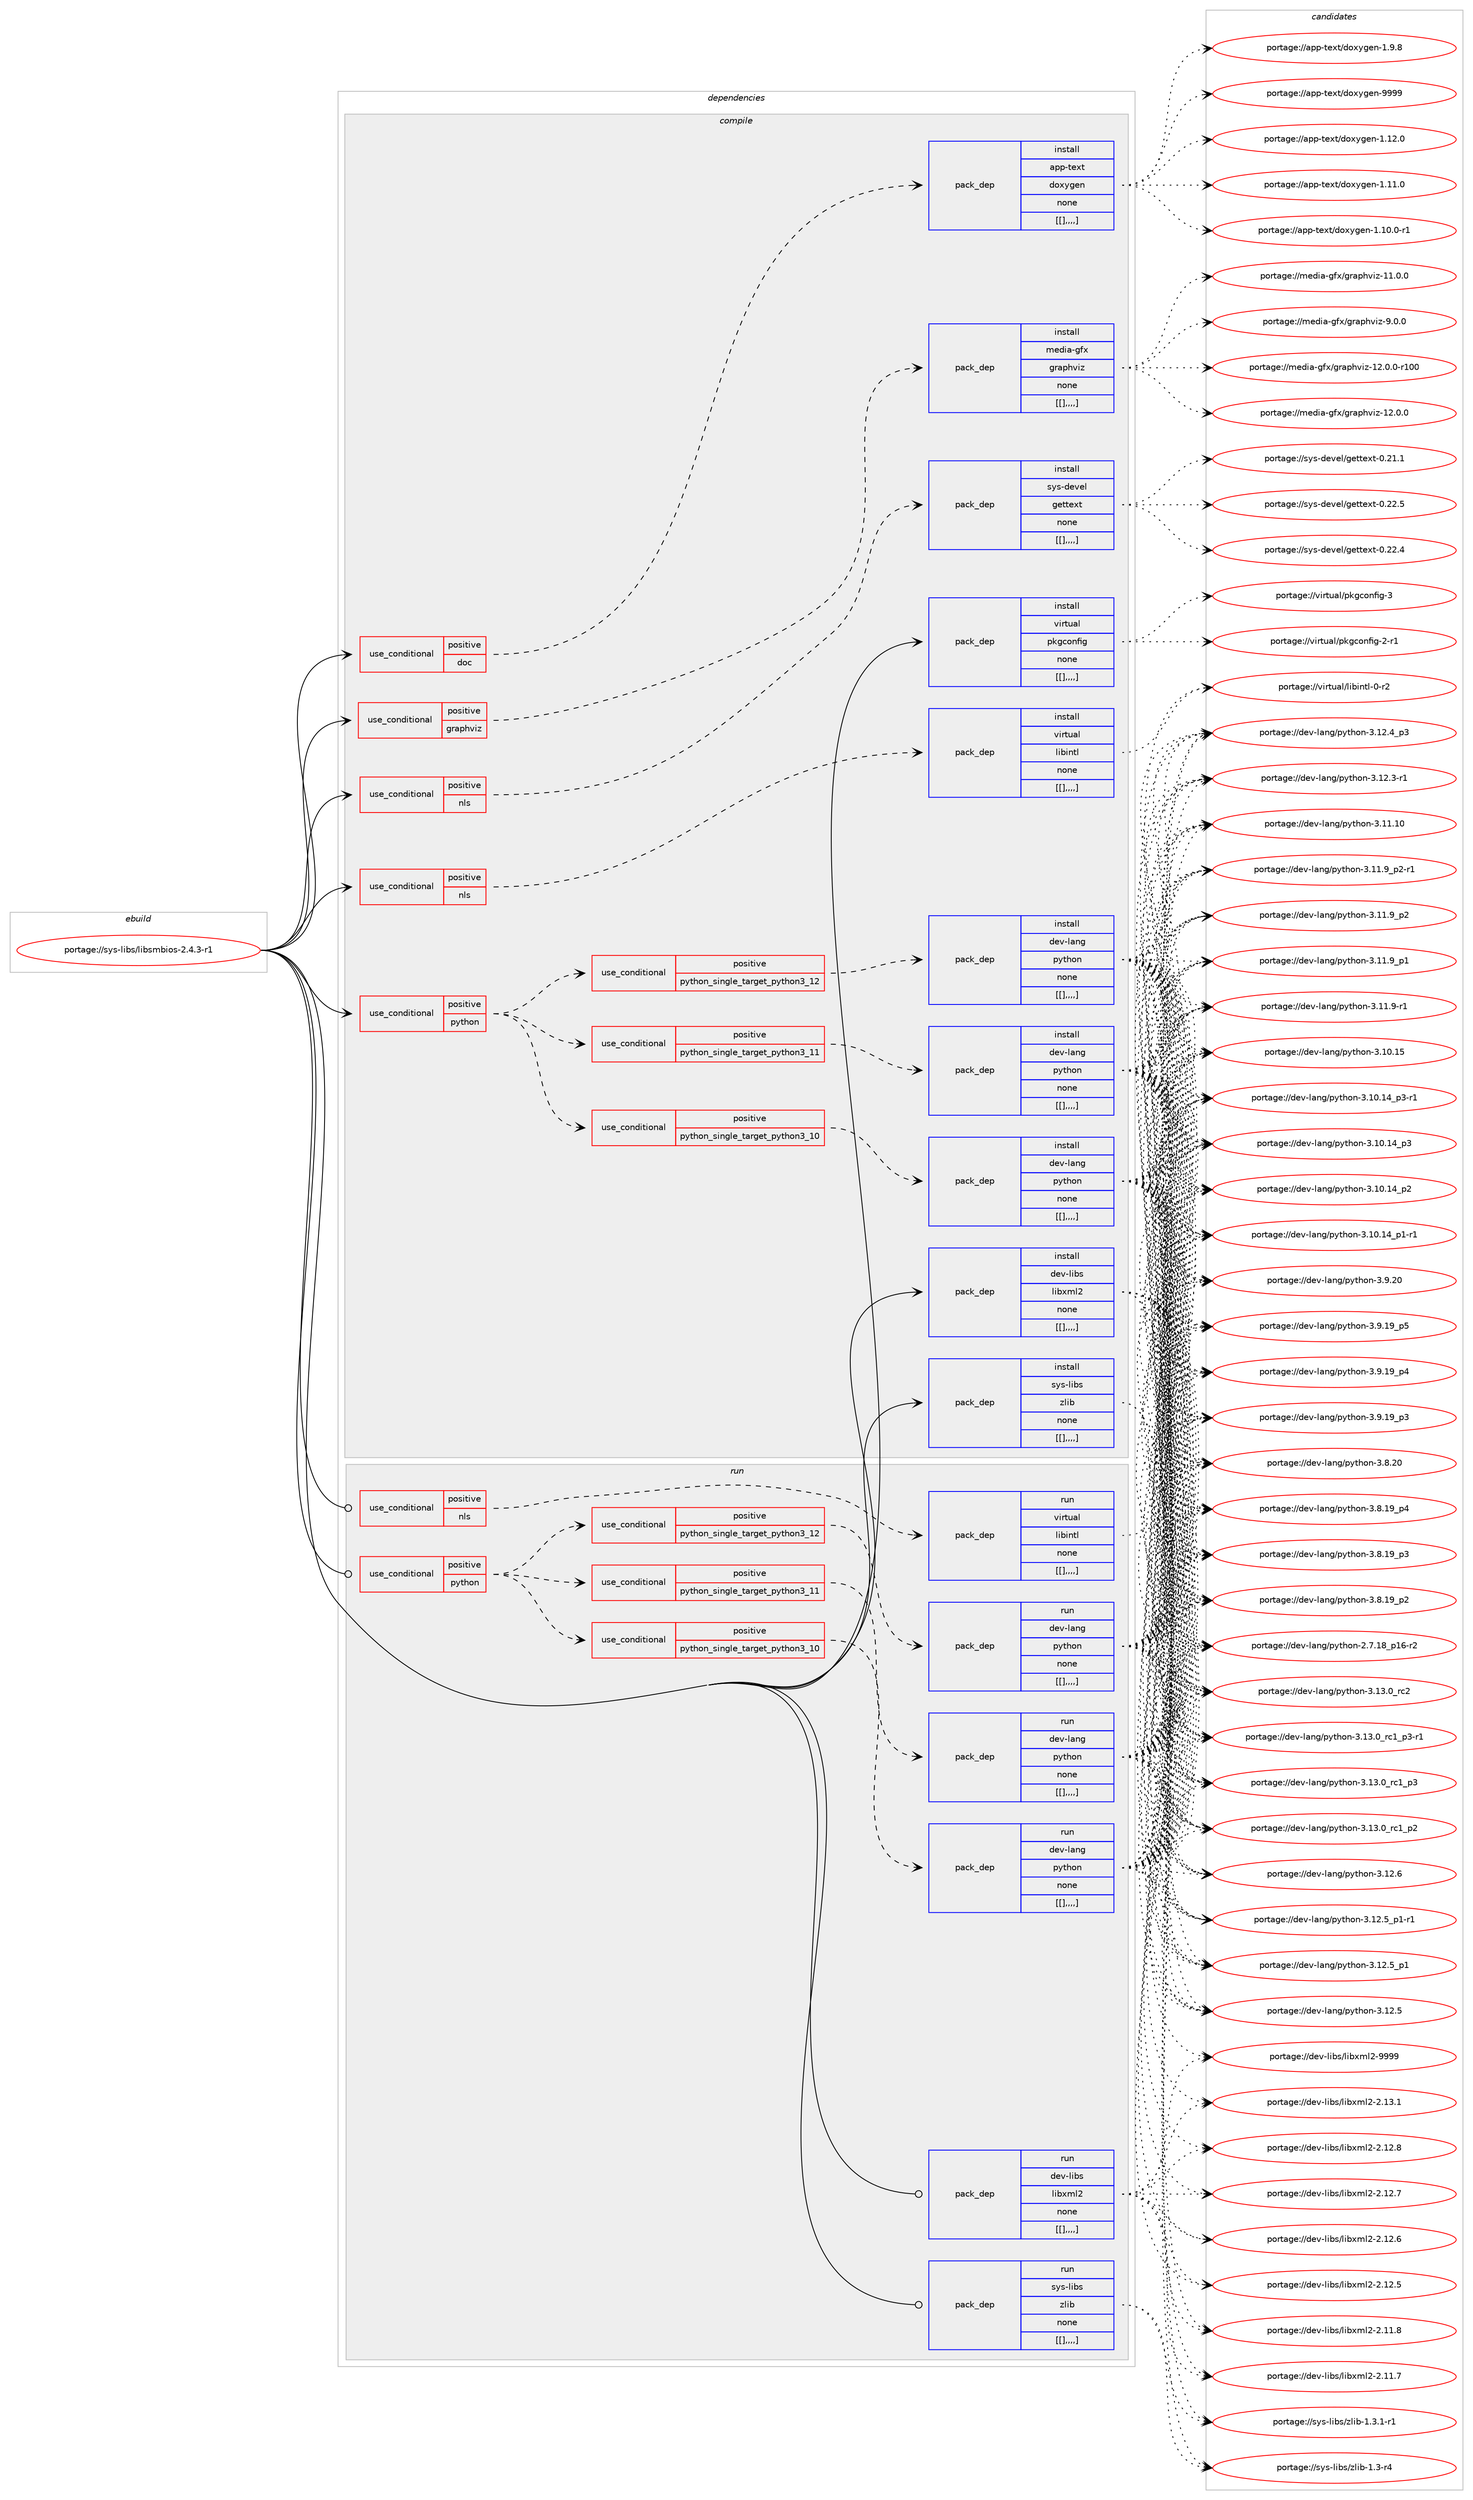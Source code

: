 digraph prolog {

# *************
# Graph options
# *************

newrank=true;
concentrate=true;
compound=true;
graph [rankdir=LR,fontname=Helvetica,fontsize=10,ranksep=1.5];#, ranksep=2.5, nodesep=0.2];
edge  [arrowhead=vee];
node  [fontname=Helvetica,fontsize=10];

# **********
# The ebuild
# **********

subgraph cluster_leftcol {
color=gray;
label=<<i>ebuild</i>>;
id [label="portage://sys-libs/libsmbios-2.4.3-r1", color=red, width=4, href="../sys-libs/libsmbios-2.4.3-r1.svg"];
}

# ****************
# The dependencies
# ****************

subgraph cluster_midcol {
color=gray;
label=<<i>dependencies</i>>;
subgraph cluster_compile {
fillcolor="#eeeeee";
style=filled;
label=<<i>compile</i>>;
subgraph cond10396 {
dependency28015 [label=<<TABLE BORDER="0" CELLBORDER="1" CELLSPACING="0" CELLPADDING="4"><TR><TD ROWSPAN="3" CELLPADDING="10">use_conditional</TD></TR><TR><TD>positive</TD></TR><TR><TD>doc</TD></TR></TABLE>>, shape=none, color=red];
subgraph pack17541 {
dependency28016 [label=<<TABLE BORDER="0" CELLBORDER="1" CELLSPACING="0" CELLPADDING="4" WIDTH="220"><TR><TD ROWSPAN="6" CELLPADDING="30">pack_dep</TD></TR><TR><TD WIDTH="110">install</TD></TR><TR><TD>app-text</TD></TR><TR><TD>doxygen</TD></TR><TR><TD>none</TD></TR><TR><TD>[[],,,,]</TD></TR></TABLE>>, shape=none, color=blue];
}
dependency28015:e -> dependency28016:w [weight=20,style="dashed",arrowhead="vee"];
}
id:e -> dependency28015:w [weight=20,style="solid",arrowhead="vee"];
subgraph cond10397 {
dependency28017 [label=<<TABLE BORDER="0" CELLBORDER="1" CELLSPACING="0" CELLPADDING="4"><TR><TD ROWSPAN="3" CELLPADDING="10">use_conditional</TD></TR><TR><TD>positive</TD></TR><TR><TD>graphviz</TD></TR></TABLE>>, shape=none, color=red];
subgraph pack17542 {
dependency28018 [label=<<TABLE BORDER="0" CELLBORDER="1" CELLSPACING="0" CELLPADDING="4" WIDTH="220"><TR><TD ROWSPAN="6" CELLPADDING="30">pack_dep</TD></TR><TR><TD WIDTH="110">install</TD></TR><TR><TD>media-gfx</TD></TR><TR><TD>graphviz</TD></TR><TR><TD>none</TD></TR><TR><TD>[[],,,,]</TD></TR></TABLE>>, shape=none, color=blue];
}
dependency28017:e -> dependency28018:w [weight=20,style="dashed",arrowhead="vee"];
}
id:e -> dependency28017:w [weight=20,style="solid",arrowhead="vee"];
subgraph cond10398 {
dependency28019 [label=<<TABLE BORDER="0" CELLBORDER="1" CELLSPACING="0" CELLPADDING="4"><TR><TD ROWSPAN="3" CELLPADDING="10">use_conditional</TD></TR><TR><TD>positive</TD></TR><TR><TD>nls</TD></TR></TABLE>>, shape=none, color=red];
subgraph pack17543 {
dependency28020 [label=<<TABLE BORDER="0" CELLBORDER="1" CELLSPACING="0" CELLPADDING="4" WIDTH="220"><TR><TD ROWSPAN="6" CELLPADDING="30">pack_dep</TD></TR><TR><TD WIDTH="110">install</TD></TR><TR><TD>sys-devel</TD></TR><TR><TD>gettext</TD></TR><TR><TD>none</TD></TR><TR><TD>[[],,,,]</TD></TR></TABLE>>, shape=none, color=blue];
}
dependency28019:e -> dependency28020:w [weight=20,style="dashed",arrowhead="vee"];
}
id:e -> dependency28019:w [weight=20,style="solid",arrowhead="vee"];
subgraph cond10399 {
dependency28021 [label=<<TABLE BORDER="0" CELLBORDER="1" CELLSPACING="0" CELLPADDING="4"><TR><TD ROWSPAN="3" CELLPADDING="10">use_conditional</TD></TR><TR><TD>positive</TD></TR><TR><TD>nls</TD></TR></TABLE>>, shape=none, color=red];
subgraph pack17544 {
dependency28022 [label=<<TABLE BORDER="0" CELLBORDER="1" CELLSPACING="0" CELLPADDING="4" WIDTH="220"><TR><TD ROWSPAN="6" CELLPADDING="30">pack_dep</TD></TR><TR><TD WIDTH="110">install</TD></TR><TR><TD>virtual</TD></TR><TR><TD>libintl</TD></TR><TR><TD>none</TD></TR><TR><TD>[[],,,,]</TD></TR></TABLE>>, shape=none, color=blue];
}
dependency28021:e -> dependency28022:w [weight=20,style="dashed",arrowhead="vee"];
}
id:e -> dependency28021:w [weight=20,style="solid",arrowhead="vee"];
subgraph cond10400 {
dependency28023 [label=<<TABLE BORDER="0" CELLBORDER="1" CELLSPACING="0" CELLPADDING="4"><TR><TD ROWSPAN="3" CELLPADDING="10">use_conditional</TD></TR><TR><TD>positive</TD></TR><TR><TD>python</TD></TR></TABLE>>, shape=none, color=red];
subgraph cond10401 {
dependency28024 [label=<<TABLE BORDER="0" CELLBORDER="1" CELLSPACING="0" CELLPADDING="4"><TR><TD ROWSPAN="3" CELLPADDING="10">use_conditional</TD></TR><TR><TD>positive</TD></TR><TR><TD>python_single_target_python3_10</TD></TR></TABLE>>, shape=none, color=red];
subgraph pack17545 {
dependency28025 [label=<<TABLE BORDER="0" CELLBORDER="1" CELLSPACING="0" CELLPADDING="4" WIDTH="220"><TR><TD ROWSPAN="6" CELLPADDING="30">pack_dep</TD></TR><TR><TD WIDTH="110">install</TD></TR><TR><TD>dev-lang</TD></TR><TR><TD>python</TD></TR><TR><TD>none</TD></TR><TR><TD>[[],,,,]</TD></TR></TABLE>>, shape=none, color=blue];
}
dependency28024:e -> dependency28025:w [weight=20,style="dashed",arrowhead="vee"];
}
dependency28023:e -> dependency28024:w [weight=20,style="dashed",arrowhead="vee"];
subgraph cond10402 {
dependency28026 [label=<<TABLE BORDER="0" CELLBORDER="1" CELLSPACING="0" CELLPADDING="4"><TR><TD ROWSPAN="3" CELLPADDING="10">use_conditional</TD></TR><TR><TD>positive</TD></TR><TR><TD>python_single_target_python3_11</TD></TR></TABLE>>, shape=none, color=red];
subgraph pack17546 {
dependency28027 [label=<<TABLE BORDER="0" CELLBORDER="1" CELLSPACING="0" CELLPADDING="4" WIDTH="220"><TR><TD ROWSPAN="6" CELLPADDING="30">pack_dep</TD></TR><TR><TD WIDTH="110">install</TD></TR><TR><TD>dev-lang</TD></TR><TR><TD>python</TD></TR><TR><TD>none</TD></TR><TR><TD>[[],,,,]</TD></TR></TABLE>>, shape=none, color=blue];
}
dependency28026:e -> dependency28027:w [weight=20,style="dashed",arrowhead="vee"];
}
dependency28023:e -> dependency28026:w [weight=20,style="dashed",arrowhead="vee"];
subgraph cond10403 {
dependency28028 [label=<<TABLE BORDER="0" CELLBORDER="1" CELLSPACING="0" CELLPADDING="4"><TR><TD ROWSPAN="3" CELLPADDING="10">use_conditional</TD></TR><TR><TD>positive</TD></TR><TR><TD>python_single_target_python3_12</TD></TR></TABLE>>, shape=none, color=red];
subgraph pack17547 {
dependency28029 [label=<<TABLE BORDER="0" CELLBORDER="1" CELLSPACING="0" CELLPADDING="4" WIDTH="220"><TR><TD ROWSPAN="6" CELLPADDING="30">pack_dep</TD></TR><TR><TD WIDTH="110">install</TD></TR><TR><TD>dev-lang</TD></TR><TR><TD>python</TD></TR><TR><TD>none</TD></TR><TR><TD>[[],,,,]</TD></TR></TABLE>>, shape=none, color=blue];
}
dependency28028:e -> dependency28029:w [weight=20,style="dashed",arrowhead="vee"];
}
dependency28023:e -> dependency28028:w [weight=20,style="dashed",arrowhead="vee"];
}
id:e -> dependency28023:w [weight=20,style="solid",arrowhead="vee"];
subgraph pack17548 {
dependency28030 [label=<<TABLE BORDER="0" CELLBORDER="1" CELLSPACING="0" CELLPADDING="4" WIDTH="220"><TR><TD ROWSPAN="6" CELLPADDING="30">pack_dep</TD></TR><TR><TD WIDTH="110">install</TD></TR><TR><TD>dev-libs</TD></TR><TR><TD>libxml2</TD></TR><TR><TD>none</TD></TR><TR><TD>[[],,,,]</TD></TR></TABLE>>, shape=none, color=blue];
}
id:e -> dependency28030:w [weight=20,style="solid",arrowhead="vee"];
subgraph pack17549 {
dependency28031 [label=<<TABLE BORDER="0" CELLBORDER="1" CELLSPACING="0" CELLPADDING="4" WIDTH="220"><TR><TD ROWSPAN="6" CELLPADDING="30">pack_dep</TD></TR><TR><TD WIDTH="110">install</TD></TR><TR><TD>sys-libs</TD></TR><TR><TD>zlib</TD></TR><TR><TD>none</TD></TR><TR><TD>[[],,,,]</TD></TR></TABLE>>, shape=none, color=blue];
}
id:e -> dependency28031:w [weight=20,style="solid",arrowhead="vee"];
subgraph pack17550 {
dependency28032 [label=<<TABLE BORDER="0" CELLBORDER="1" CELLSPACING="0" CELLPADDING="4" WIDTH="220"><TR><TD ROWSPAN="6" CELLPADDING="30">pack_dep</TD></TR><TR><TD WIDTH="110">install</TD></TR><TR><TD>virtual</TD></TR><TR><TD>pkgconfig</TD></TR><TR><TD>none</TD></TR><TR><TD>[[],,,,]</TD></TR></TABLE>>, shape=none, color=blue];
}
id:e -> dependency28032:w [weight=20,style="solid",arrowhead="vee"];
}
subgraph cluster_compileandrun {
fillcolor="#eeeeee";
style=filled;
label=<<i>compile and run</i>>;
}
subgraph cluster_run {
fillcolor="#eeeeee";
style=filled;
label=<<i>run</i>>;
subgraph cond10404 {
dependency28033 [label=<<TABLE BORDER="0" CELLBORDER="1" CELLSPACING="0" CELLPADDING="4"><TR><TD ROWSPAN="3" CELLPADDING="10">use_conditional</TD></TR><TR><TD>positive</TD></TR><TR><TD>nls</TD></TR></TABLE>>, shape=none, color=red];
subgraph pack17551 {
dependency28034 [label=<<TABLE BORDER="0" CELLBORDER="1" CELLSPACING="0" CELLPADDING="4" WIDTH="220"><TR><TD ROWSPAN="6" CELLPADDING="30">pack_dep</TD></TR><TR><TD WIDTH="110">run</TD></TR><TR><TD>virtual</TD></TR><TR><TD>libintl</TD></TR><TR><TD>none</TD></TR><TR><TD>[[],,,,]</TD></TR></TABLE>>, shape=none, color=blue];
}
dependency28033:e -> dependency28034:w [weight=20,style="dashed",arrowhead="vee"];
}
id:e -> dependency28033:w [weight=20,style="solid",arrowhead="odot"];
subgraph cond10405 {
dependency28035 [label=<<TABLE BORDER="0" CELLBORDER="1" CELLSPACING="0" CELLPADDING="4"><TR><TD ROWSPAN="3" CELLPADDING="10">use_conditional</TD></TR><TR><TD>positive</TD></TR><TR><TD>python</TD></TR></TABLE>>, shape=none, color=red];
subgraph cond10406 {
dependency28036 [label=<<TABLE BORDER="0" CELLBORDER="1" CELLSPACING="0" CELLPADDING="4"><TR><TD ROWSPAN="3" CELLPADDING="10">use_conditional</TD></TR><TR><TD>positive</TD></TR><TR><TD>python_single_target_python3_10</TD></TR></TABLE>>, shape=none, color=red];
subgraph pack17552 {
dependency28037 [label=<<TABLE BORDER="0" CELLBORDER="1" CELLSPACING="0" CELLPADDING="4" WIDTH="220"><TR><TD ROWSPAN="6" CELLPADDING="30">pack_dep</TD></TR><TR><TD WIDTH="110">run</TD></TR><TR><TD>dev-lang</TD></TR><TR><TD>python</TD></TR><TR><TD>none</TD></TR><TR><TD>[[],,,,]</TD></TR></TABLE>>, shape=none, color=blue];
}
dependency28036:e -> dependency28037:w [weight=20,style="dashed",arrowhead="vee"];
}
dependency28035:e -> dependency28036:w [weight=20,style="dashed",arrowhead="vee"];
subgraph cond10407 {
dependency28038 [label=<<TABLE BORDER="0" CELLBORDER="1" CELLSPACING="0" CELLPADDING="4"><TR><TD ROWSPAN="3" CELLPADDING="10">use_conditional</TD></TR><TR><TD>positive</TD></TR><TR><TD>python_single_target_python3_11</TD></TR></TABLE>>, shape=none, color=red];
subgraph pack17553 {
dependency28039 [label=<<TABLE BORDER="0" CELLBORDER="1" CELLSPACING="0" CELLPADDING="4" WIDTH="220"><TR><TD ROWSPAN="6" CELLPADDING="30">pack_dep</TD></TR><TR><TD WIDTH="110">run</TD></TR><TR><TD>dev-lang</TD></TR><TR><TD>python</TD></TR><TR><TD>none</TD></TR><TR><TD>[[],,,,]</TD></TR></TABLE>>, shape=none, color=blue];
}
dependency28038:e -> dependency28039:w [weight=20,style="dashed",arrowhead="vee"];
}
dependency28035:e -> dependency28038:w [weight=20,style="dashed",arrowhead="vee"];
subgraph cond10408 {
dependency28040 [label=<<TABLE BORDER="0" CELLBORDER="1" CELLSPACING="0" CELLPADDING="4"><TR><TD ROWSPAN="3" CELLPADDING="10">use_conditional</TD></TR><TR><TD>positive</TD></TR><TR><TD>python_single_target_python3_12</TD></TR></TABLE>>, shape=none, color=red];
subgraph pack17554 {
dependency28041 [label=<<TABLE BORDER="0" CELLBORDER="1" CELLSPACING="0" CELLPADDING="4" WIDTH="220"><TR><TD ROWSPAN="6" CELLPADDING="30">pack_dep</TD></TR><TR><TD WIDTH="110">run</TD></TR><TR><TD>dev-lang</TD></TR><TR><TD>python</TD></TR><TR><TD>none</TD></TR><TR><TD>[[],,,,]</TD></TR></TABLE>>, shape=none, color=blue];
}
dependency28040:e -> dependency28041:w [weight=20,style="dashed",arrowhead="vee"];
}
dependency28035:e -> dependency28040:w [weight=20,style="dashed",arrowhead="vee"];
}
id:e -> dependency28035:w [weight=20,style="solid",arrowhead="odot"];
subgraph pack17555 {
dependency28042 [label=<<TABLE BORDER="0" CELLBORDER="1" CELLSPACING="0" CELLPADDING="4" WIDTH="220"><TR><TD ROWSPAN="6" CELLPADDING="30">pack_dep</TD></TR><TR><TD WIDTH="110">run</TD></TR><TR><TD>dev-libs</TD></TR><TR><TD>libxml2</TD></TR><TR><TD>none</TD></TR><TR><TD>[[],,,,]</TD></TR></TABLE>>, shape=none, color=blue];
}
id:e -> dependency28042:w [weight=20,style="solid",arrowhead="odot"];
subgraph pack17556 {
dependency28043 [label=<<TABLE BORDER="0" CELLBORDER="1" CELLSPACING="0" CELLPADDING="4" WIDTH="220"><TR><TD ROWSPAN="6" CELLPADDING="30">pack_dep</TD></TR><TR><TD WIDTH="110">run</TD></TR><TR><TD>sys-libs</TD></TR><TR><TD>zlib</TD></TR><TR><TD>none</TD></TR><TR><TD>[[],,,,]</TD></TR></TABLE>>, shape=none, color=blue];
}
id:e -> dependency28043:w [weight=20,style="solid",arrowhead="odot"];
}
}

# **************
# The candidates
# **************

subgraph cluster_choices {
rank=same;
color=gray;
label=<<i>candidates</i>>;

subgraph choice17541 {
color=black;
nodesep=1;
choice9711211245116101120116471001111201211031011104557575757 [label="portage://app-text/doxygen-9999", color=red, width=4,href="../app-text/doxygen-9999.svg"];
choice97112112451161011201164710011112012110310111045494649504648 [label="portage://app-text/doxygen-1.12.0", color=red, width=4,href="../app-text/doxygen-1.12.0.svg"];
choice97112112451161011201164710011112012110310111045494649494648 [label="portage://app-text/doxygen-1.11.0", color=red, width=4,href="../app-text/doxygen-1.11.0.svg"];
choice971121124511610112011647100111120121103101110454946494846484511449 [label="portage://app-text/doxygen-1.10.0-r1", color=red, width=4,href="../app-text/doxygen-1.10.0-r1.svg"];
choice971121124511610112011647100111120121103101110454946574656 [label="portage://app-text/doxygen-1.9.8", color=red, width=4,href="../app-text/doxygen-1.9.8.svg"];
dependency28016:e -> choice9711211245116101120116471001111201211031011104557575757:w [style=dotted,weight="100"];
dependency28016:e -> choice97112112451161011201164710011112012110310111045494649504648:w [style=dotted,weight="100"];
dependency28016:e -> choice97112112451161011201164710011112012110310111045494649494648:w [style=dotted,weight="100"];
dependency28016:e -> choice971121124511610112011647100111120121103101110454946494846484511449:w [style=dotted,weight="100"];
dependency28016:e -> choice971121124511610112011647100111120121103101110454946574656:w [style=dotted,weight="100"];
}
subgraph choice17542 {
color=black;
nodesep=1;
choice109101100105974510310212047103114971121041181051224549504648464845114494848 [label="portage://media-gfx/graphviz-12.0.0-r100", color=red, width=4,href="../media-gfx/graphviz-12.0.0-r100.svg"];
choice1091011001059745103102120471031149711210411810512245495046484648 [label="portage://media-gfx/graphviz-12.0.0", color=red, width=4,href="../media-gfx/graphviz-12.0.0.svg"];
choice1091011001059745103102120471031149711210411810512245494946484648 [label="portage://media-gfx/graphviz-11.0.0", color=red, width=4,href="../media-gfx/graphviz-11.0.0.svg"];
choice10910110010597451031021204710311497112104118105122455746484648 [label="portage://media-gfx/graphviz-9.0.0", color=red, width=4,href="../media-gfx/graphviz-9.0.0.svg"];
dependency28018:e -> choice109101100105974510310212047103114971121041181051224549504648464845114494848:w [style=dotted,weight="100"];
dependency28018:e -> choice1091011001059745103102120471031149711210411810512245495046484648:w [style=dotted,weight="100"];
dependency28018:e -> choice1091011001059745103102120471031149711210411810512245494946484648:w [style=dotted,weight="100"];
dependency28018:e -> choice10910110010597451031021204710311497112104118105122455746484648:w [style=dotted,weight="100"];
}
subgraph choice17543 {
color=black;
nodesep=1;
choice115121115451001011181011084710310111611610112011645484650504653 [label="portage://sys-devel/gettext-0.22.5", color=red, width=4,href="../sys-devel/gettext-0.22.5.svg"];
choice115121115451001011181011084710310111611610112011645484650504652 [label="portage://sys-devel/gettext-0.22.4", color=red, width=4,href="../sys-devel/gettext-0.22.4.svg"];
choice115121115451001011181011084710310111611610112011645484650494649 [label="portage://sys-devel/gettext-0.21.1", color=red, width=4,href="../sys-devel/gettext-0.21.1.svg"];
dependency28020:e -> choice115121115451001011181011084710310111611610112011645484650504653:w [style=dotted,weight="100"];
dependency28020:e -> choice115121115451001011181011084710310111611610112011645484650504652:w [style=dotted,weight="100"];
dependency28020:e -> choice115121115451001011181011084710310111611610112011645484650494649:w [style=dotted,weight="100"];
}
subgraph choice17544 {
color=black;
nodesep=1;
choice11810511411611797108471081059810511011610845484511450 [label="portage://virtual/libintl-0-r2", color=red, width=4,href="../virtual/libintl-0-r2.svg"];
dependency28022:e -> choice11810511411611797108471081059810511011610845484511450:w [style=dotted,weight="100"];
}
subgraph choice17545 {
color=black;
nodesep=1;
choice10010111845108971101034711212111610411111045514649514648951149950 [label="portage://dev-lang/python-3.13.0_rc2", color=red, width=4,href="../dev-lang/python-3.13.0_rc2.svg"];
choice1001011184510897110103471121211161041111104551464951464895114994995112514511449 [label="portage://dev-lang/python-3.13.0_rc1_p3-r1", color=red, width=4,href="../dev-lang/python-3.13.0_rc1_p3-r1.svg"];
choice100101118451089711010347112121116104111110455146495146489511499499511251 [label="portage://dev-lang/python-3.13.0_rc1_p3", color=red, width=4,href="../dev-lang/python-3.13.0_rc1_p3.svg"];
choice100101118451089711010347112121116104111110455146495146489511499499511250 [label="portage://dev-lang/python-3.13.0_rc1_p2", color=red, width=4,href="../dev-lang/python-3.13.0_rc1_p2.svg"];
choice10010111845108971101034711212111610411111045514649504654 [label="portage://dev-lang/python-3.12.6", color=red, width=4,href="../dev-lang/python-3.12.6.svg"];
choice1001011184510897110103471121211161041111104551464950465395112494511449 [label="portage://dev-lang/python-3.12.5_p1-r1", color=red, width=4,href="../dev-lang/python-3.12.5_p1-r1.svg"];
choice100101118451089711010347112121116104111110455146495046539511249 [label="portage://dev-lang/python-3.12.5_p1", color=red, width=4,href="../dev-lang/python-3.12.5_p1.svg"];
choice10010111845108971101034711212111610411111045514649504653 [label="portage://dev-lang/python-3.12.5", color=red, width=4,href="../dev-lang/python-3.12.5.svg"];
choice100101118451089711010347112121116104111110455146495046529511251 [label="portage://dev-lang/python-3.12.4_p3", color=red, width=4,href="../dev-lang/python-3.12.4_p3.svg"];
choice100101118451089711010347112121116104111110455146495046514511449 [label="portage://dev-lang/python-3.12.3-r1", color=red, width=4,href="../dev-lang/python-3.12.3-r1.svg"];
choice1001011184510897110103471121211161041111104551464949464948 [label="portage://dev-lang/python-3.11.10", color=red, width=4,href="../dev-lang/python-3.11.10.svg"];
choice1001011184510897110103471121211161041111104551464949465795112504511449 [label="portage://dev-lang/python-3.11.9_p2-r1", color=red, width=4,href="../dev-lang/python-3.11.9_p2-r1.svg"];
choice100101118451089711010347112121116104111110455146494946579511250 [label="portage://dev-lang/python-3.11.9_p2", color=red, width=4,href="../dev-lang/python-3.11.9_p2.svg"];
choice100101118451089711010347112121116104111110455146494946579511249 [label="portage://dev-lang/python-3.11.9_p1", color=red, width=4,href="../dev-lang/python-3.11.9_p1.svg"];
choice100101118451089711010347112121116104111110455146494946574511449 [label="portage://dev-lang/python-3.11.9-r1", color=red, width=4,href="../dev-lang/python-3.11.9-r1.svg"];
choice1001011184510897110103471121211161041111104551464948464953 [label="portage://dev-lang/python-3.10.15", color=red, width=4,href="../dev-lang/python-3.10.15.svg"];
choice100101118451089711010347112121116104111110455146494846495295112514511449 [label="portage://dev-lang/python-3.10.14_p3-r1", color=red, width=4,href="../dev-lang/python-3.10.14_p3-r1.svg"];
choice10010111845108971101034711212111610411111045514649484649529511251 [label="portage://dev-lang/python-3.10.14_p3", color=red, width=4,href="../dev-lang/python-3.10.14_p3.svg"];
choice10010111845108971101034711212111610411111045514649484649529511250 [label="portage://dev-lang/python-3.10.14_p2", color=red, width=4,href="../dev-lang/python-3.10.14_p2.svg"];
choice100101118451089711010347112121116104111110455146494846495295112494511449 [label="portage://dev-lang/python-3.10.14_p1-r1", color=red, width=4,href="../dev-lang/python-3.10.14_p1-r1.svg"];
choice10010111845108971101034711212111610411111045514657465048 [label="portage://dev-lang/python-3.9.20", color=red, width=4,href="../dev-lang/python-3.9.20.svg"];
choice100101118451089711010347112121116104111110455146574649579511253 [label="portage://dev-lang/python-3.9.19_p5", color=red, width=4,href="../dev-lang/python-3.9.19_p5.svg"];
choice100101118451089711010347112121116104111110455146574649579511252 [label="portage://dev-lang/python-3.9.19_p4", color=red, width=4,href="../dev-lang/python-3.9.19_p4.svg"];
choice100101118451089711010347112121116104111110455146574649579511251 [label="portage://dev-lang/python-3.9.19_p3", color=red, width=4,href="../dev-lang/python-3.9.19_p3.svg"];
choice10010111845108971101034711212111610411111045514656465048 [label="portage://dev-lang/python-3.8.20", color=red, width=4,href="../dev-lang/python-3.8.20.svg"];
choice100101118451089711010347112121116104111110455146564649579511252 [label="portage://dev-lang/python-3.8.19_p4", color=red, width=4,href="../dev-lang/python-3.8.19_p4.svg"];
choice100101118451089711010347112121116104111110455146564649579511251 [label="portage://dev-lang/python-3.8.19_p3", color=red, width=4,href="../dev-lang/python-3.8.19_p3.svg"];
choice100101118451089711010347112121116104111110455146564649579511250 [label="portage://dev-lang/python-3.8.19_p2", color=red, width=4,href="../dev-lang/python-3.8.19_p2.svg"];
choice100101118451089711010347112121116104111110455046554649569511249544511450 [label="portage://dev-lang/python-2.7.18_p16-r2", color=red, width=4,href="../dev-lang/python-2.7.18_p16-r2.svg"];
dependency28025:e -> choice10010111845108971101034711212111610411111045514649514648951149950:w [style=dotted,weight="100"];
dependency28025:e -> choice1001011184510897110103471121211161041111104551464951464895114994995112514511449:w [style=dotted,weight="100"];
dependency28025:e -> choice100101118451089711010347112121116104111110455146495146489511499499511251:w [style=dotted,weight="100"];
dependency28025:e -> choice100101118451089711010347112121116104111110455146495146489511499499511250:w [style=dotted,weight="100"];
dependency28025:e -> choice10010111845108971101034711212111610411111045514649504654:w [style=dotted,weight="100"];
dependency28025:e -> choice1001011184510897110103471121211161041111104551464950465395112494511449:w [style=dotted,weight="100"];
dependency28025:e -> choice100101118451089711010347112121116104111110455146495046539511249:w [style=dotted,weight="100"];
dependency28025:e -> choice10010111845108971101034711212111610411111045514649504653:w [style=dotted,weight="100"];
dependency28025:e -> choice100101118451089711010347112121116104111110455146495046529511251:w [style=dotted,weight="100"];
dependency28025:e -> choice100101118451089711010347112121116104111110455146495046514511449:w [style=dotted,weight="100"];
dependency28025:e -> choice1001011184510897110103471121211161041111104551464949464948:w [style=dotted,weight="100"];
dependency28025:e -> choice1001011184510897110103471121211161041111104551464949465795112504511449:w [style=dotted,weight="100"];
dependency28025:e -> choice100101118451089711010347112121116104111110455146494946579511250:w [style=dotted,weight="100"];
dependency28025:e -> choice100101118451089711010347112121116104111110455146494946579511249:w [style=dotted,weight="100"];
dependency28025:e -> choice100101118451089711010347112121116104111110455146494946574511449:w [style=dotted,weight="100"];
dependency28025:e -> choice1001011184510897110103471121211161041111104551464948464953:w [style=dotted,weight="100"];
dependency28025:e -> choice100101118451089711010347112121116104111110455146494846495295112514511449:w [style=dotted,weight="100"];
dependency28025:e -> choice10010111845108971101034711212111610411111045514649484649529511251:w [style=dotted,weight="100"];
dependency28025:e -> choice10010111845108971101034711212111610411111045514649484649529511250:w [style=dotted,weight="100"];
dependency28025:e -> choice100101118451089711010347112121116104111110455146494846495295112494511449:w [style=dotted,weight="100"];
dependency28025:e -> choice10010111845108971101034711212111610411111045514657465048:w [style=dotted,weight="100"];
dependency28025:e -> choice100101118451089711010347112121116104111110455146574649579511253:w [style=dotted,weight="100"];
dependency28025:e -> choice100101118451089711010347112121116104111110455146574649579511252:w [style=dotted,weight="100"];
dependency28025:e -> choice100101118451089711010347112121116104111110455146574649579511251:w [style=dotted,weight="100"];
dependency28025:e -> choice10010111845108971101034711212111610411111045514656465048:w [style=dotted,weight="100"];
dependency28025:e -> choice100101118451089711010347112121116104111110455146564649579511252:w [style=dotted,weight="100"];
dependency28025:e -> choice100101118451089711010347112121116104111110455146564649579511251:w [style=dotted,weight="100"];
dependency28025:e -> choice100101118451089711010347112121116104111110455146564649579511250:w [style=dotted,weight="100"];
dependency28025:e -> choice100101118451089711010347112121116104111110455046554649569511249544511450:w [style=dotted,weight="100"];
}
subgraph choice17546 {
color=black;
nodesep=1;
choice10010111845108971101034711212111610411111045514649514648951149950 [label="portage://dev-lang/python-3.13.0_rc2", color=red, width=4,href="../dev-lang/python-3.13.0_rc2.svg"];
choice1001011184510897110103471121211161041111104551464951464895114994995112514511449 [label="portage://dev-lang/python-3.13.0_rc1_p3-r1", color=red, width=4,href="../dev-lang/python-3.13.0_rc1_p3-r1.svg"];
choice100101118451089711010347112121116104111110455146495146489511499499511251 [label="portage://dev-lang/python-3.13.0_rc1_p3", color=red, width=4,href="../dev-lang/python-3.13.0_rc1_p3.svg"];
choice100101118451089711010347112121116104111110455146495146489511499499511250 [label="portage://dev-lang/python-3.13.0_rc1_p2", color=red, width=4,href="../dev-lang/python-3.13.0_rc1_p2.svg"];
choice10010111845108971101034711212111610411111045514649504654 [label="portage://dev-lang/python-3.12.6", color=red, width=4,href="../dev-lang/python-3.12.6.svg"];
choice1001011184510897110103471121211161041111104551464950465395112494511449 [label="portage://dev-lang/python-3.12.5_p1-r1", color=red, width=4,href="../dev-lang/python-3.12.5_p1-r1.svg"];
choice100101118451089711010347112121116104111110455146495046539511249 [label="portage://dev-lang/python-3.12.5_p1", color=red, width=4,href="../dev-lang/python-3.12.5_p1.svg"];
choice10010111845108971101034711212111610411111045514649504653 [label="portage://dev-lang/python-3.12.5", color=red, width=4,href="../dev-lang/python-3.12.5.svg"];
choice100101118451089711010347112121116104111110455146495046529511251 [label="portage://dev-lang/python-3.12.4_p3", color=red, width=4,href="../dev-lang/python-3.12.4_p3.svg"];
choice100101118451089711010347112121116104111110455146495046514511449 [label="portage://dev-lang/python-3.12.3-r1", color=red, width=4,href="../dev-lang/python-3.12.3-r1.svg"];
choice1001011184510897110103471121211161041111104551464949464948 [label="portage://dev-lang/python-3.11.10", color=red, width=4,href="../dev-lang/python-3.11.10.svg"];
choice1001011184510897110103471121211161041111104551464949465795112504511449 [label="portage://dev-lang/python-3.11.9_p2-r1", color=red, width=4,href="../dev-lang/python-3.11.9_p2-r1.svg"];
choice100101118451089711010347112121116104111110455146494946579511250 [label="portage://dev-lang/python-3.11.9_p2", color=red, width=4,href="../dev-lang/python-3.11.9_p2.svg"];
choice100101118451089711010347112121116104111110455146494946579511249 [label="portage://dev-lang/python-3.11.9_p1", color=red, width=4,href="../dev-lang/python-3.11.9_p1.svg"];
choice100101118451089711010347112121116104111110455146494946574511449 [label="portage://dev-lang/python-3.11.9-r1", color=red, width=4,href="../dev-lang/python-3.11.9-r1.svg"];
choice1001011184510897110103471121211161041111104551464948464953 [label="portage://dev-lang/python-3.10.15", color=red, width=4,href="../dev-lang/python-3.10.15.svg"];
choice100101118451089711010347112121116104111110455146494846495295112514511449 [label="portage://dev-lang/python-3.10.14_p3-r1", color=red, width=4,href="../dev-lang/python-3.10.14_p3-r1.svg"];
choice10010111845108971101034711212111610411111045514649484649529511251 [label="portage://dev-lang/python-3.10.14_p3", color=red, width=4,href="../dev-lang/python-3.10.14_p3.svg"];
choice10010111845108971101034711212111610411111045514649484649529511250 [label="portage://dev-lang/python-3.10.14_p2", color=red, width=4,href="../dev-lang/python-3.10.14_p2.svg"];
choice100101118451089711010347112121116104111110455146494846495295112494511449 [label="portage://dev-lang/python-3.10.14_p1-r1", color=red, width=4,href="../dev-lang/python-3.10.14_p1-r1.svg"];
choice10010111845108971101034711212111610411111045514657465048 [label="portage://dev-lang/python-3.9.20", color=red, width=4,href="../dev-lang/python-3.9.20.svg"];
choice100101118451089711010347112121116104111110455146574649579511253 [label="portage://dev-lang/python-3.9.19_p5", color=red, width=4,href="../dev-lang/python-3.9.19_p5.svg"];
choice100101118451089711010347112121116104111110455146574649579511252 [label="portage://dev-lang/python-3.9.19_p4", color=red, width=4,href="../dev-lang/python-3.9.19_p4.svg"];
choice100101118451089711010347112121116104111110455146574649579511251 [label="portage://dev-lang/python-3.9.19_p3", color=red, width=4,href="../dev-lang/python-3.9.19_p3.svg"];
choice10010111845108971101034711212111610411111045514656465048 [label="portage://dev-lang/python-3.8.20", color=red, width=4,href="../dev-lang/python-3.8.20.svg"];
choice100101118451089711010347112121116104111110455146564649579511252 [label="portage://dev-lang/python-3.8.19_p4", color=red, width=4,href="../dev-lang/python-3.8.19_p4.svg"];
choice100101118451089711010347112121116104111110455146564649579511251 [label="portage://dev-lang/python-3.8.19_p3", color=red, width=4,href="../dev-lang/python-3.8.19_p3.svg"];
choice100101118451089711010347112121116104111110455146564649579511250 [label="portage://dev-lang/python-3.8.19_p2", color=red, width=4,href="../dev-lang/python-3.8.19_p2.svg"];
choice100101118451089711010347112121116104111110455046554649569511249544511450 [label="portage://dev-lang/python-2.7.18_p16-r2", color=red, width=4,href="../dev-lang/python-2.7.18_p16-r2.svg"];
dependency28027:e -> choice10010111845108971101034711212111610411111045514649514648951149950:w [style=dotted,weight="100"];
dependency28027:e -> choice1001011184510897110103471121211161041111104551464951464895114994995112514511449:w [style=dotted,weight="100"];
dependency28027:e -> choice100101118451089711010347112121116104111110455146495146489511499499511251:w [style=dotted,weight="100"];
dependency28027:e -> choice100101118451089711010347112121116104111110455146495146489511499499511250:w [style=dotted,weight="100"];
dependency28027:e -> choice10010111845108971101034711212111610411111045514649504654:w [style=dotted,weight="100"];
dependency28027:e -> choice1001011184510897110103471121211161041111104551464950465395112494511449:w [style=dotted,weight="100"];
dependency28027:e -> choice100101118451089711010347112121116104111110455146495046539511249:w [style=dotted,weight="100"];
dependency28027:e -> choice10010111845108971101034711212111610411111045514649504653:w [style=dotted,weight="100"];
dependency28027:e -> choice100101118451089711010347112121116104111110455146495046529511251:w [style=dotted,weight="100"];
dependency28027:e -> choice100101118451089711010347112121116104111110455146495046514511449:w [style=dotted,weight="100"];
dependency28027:e -> choice1001011184510897110103471121211161041111104551464949464948:w [style=dotted,weight="100"];
dependency28027:e -> choice1001011184510897110103471121211161041111104551464949465795112504511449:w [style=dotted,weight="100"];
dependency28027:e -> choice100101118451089711010347112121116104111110455146494946579511250:w [style=dotted,weight="100"];
dependency28027:e -> choice100101118451089711010347112121116104111110455146494946579511249:w [style=dotted,weight="100"];
dependency28027:e -> choice100101118451089711010347112121116104111110455146494946574511449:w [style=dotted,weight="100"];
dependency28027:e -> choice1001011184510897110103471121211161041111104551464948464953:w [style=dotted,weight="100"];
dependency28027:e -> choice100101118451089711010347112121116104111110455146494846495295112514511449:w [style=dotted,weight="100"];
dependency28027:e -> choice10010111845108971101034711212111610411111045514649484649529511251:w [style=dotted,weight="100"];
dependency28027:e -> choice10010111845108971101034711212111610411111045514649484649529511250:w [style=dotted,weight="100"];
dependency28027:e -> choice100101118451089711010347112121116104111110455146494846495295112494511449:w [style=dotted,weight="100"];
dependency28027:e -> choice10010111845108971101034711212111610411111045514657465048:w [style=dotted,weight="100"];
dependency28027:e -> choice100101118451089711010347112121116104111110455146574649579511253:w [style=dotted,weight="100"];
dependency28027:e -> choice100101118451089711010347112121116104111110455146574649579511252:w [style=dotted,weight="100"];
dependency28027:e -> choice100101118451089711010347112121116104111110455146574649579511251:w [style=dotted,weight="100"];
dependency28027:e -> choice10010111845108971101034711212111610411111045514656465048:w [style=dotted,weight="100"];
dependency28027:e -> choice100101118451089711010347112121116104111110455146564649579511252:w [style=dotted,weight="100"];
dependency28027:e -> choice100101118451089711010347112121116104111110455146564649579511251:w [style=dotted,weight="100"];
dependency28027:e -> choice100101118451089711010347112121116104111110455146564649579511250:w [style=dotted,weight="100"];
dependency28027:e -> choice100101118451089711010347112121116104111110455046554649569511249544511450:w [style=dotted,weight="100"];
}
subgraph choice17547 {
color=black;
nodesep=1;
choice10010111845108971101034711212111610411111045514649514648951149950 [label="portage://dev-lang/python-3.13.0_rc2", color=red, width=4,href="../dev-lang/python-3.13.0_rc2.svg"];
choice1001011184510897110103471121211161041111104551464951464895114994995112514511449 [label="portage://dev-lang/python-3.13.0_rc1_p3-r1", color=red, width=4,href="../dev-lang/python-3.13.0_rc1_p3-r1.svg"];
choice100101118451089711010347112121116104111110455146495146489511499499511251 [label="portage://dev-lang/python-3.13.0_rc1_p3", color=red, width=4,href="../dev-lang/python-3.13.0_rc1_p3.svg"];
choice100101118451089711010347112121116104111110455146495146489511499499511250 [label="portage://dev-lang/python-3.13.0_rc1_p2", color=red, width=4,href="../dev-lang/python-3.13.0_rc1_p2.svg"];
choice10010111845108971101034711212111610411111045514649504654 [label="portage://dev-lang/python-3.12.6", color=red, width=4,href="../dev-lang/python-3.12.6.svg"];
choice1001011184510897110103471121211161041111104551464950465395112494511449 [label="portage://dev-lang/python-3.12.5_p1-r1", color=red, width=4,href="../dev-lang/python-3.12.5_p1-r1.svg"];
choice100101118451089711010347112121116104111110455146495046539511249 [label="portage://dev-lang/python-3.12.5_p1", color=red, width=4,href="../dev-lang/python-3.12.5_p1.svg"];
choice10010111845108971101034711212111610411111045514649504653 [label="portage://dev-lang/python-3.12.5", color=red, width=4,href="../dev-lang/python-3.12.5.svg"];
choice100101118451089711010347112121116104111110455146495046529511251 [label="portage://dev-lang/python-3.12.4_p3", color=red, width=4,href="../dev-lang/python-3.12.4_p3.svg"];
choice100101118451089711010347112121116104111110455146495046514511449 [label="portage://dev-lang/python-3.12.3-r1", color=red, width=4,href="../dev-lang/python-3.12.3-r1.svg"];
choice1001011184510897110103471121211161041111104551464949464948 [label="portage://dev-lang/python-3.11.10", color=red, width=4,href="../dev-lang/python-3.11.10.svg"];
choice1001011184510897110103471121211161041111104551464949465795112504511449 [label="portage://dev-lang/python-3.11.9_p2-r1", color=red, width=4,href="../dev-lang/python-3.11.9_p2-r1.svg"];
choice100101118451089711010347112121116104111110455146494946579511250 [label="portage://dev-lang/python-3.11.9_p2", color=red, width=4,href="../dev-lang/python-3.11.9_p2.svg"];
choice100101118451089711010347112121116104111110455146494946579511249 [label="portage://dev-lang/python-3.11.9_p1", color=red, width=4,href="../dev-lang/python-3.11.9_p1.svg"];
choice100101118451089711010347112121116104111110455146494946574511449 [label="portage://dev-lang/python-3.11.9-r1", color=red, width=4,href="../dev-lang/python-3.11.9-r1.svg"];
choice1001011184510897110103471121211161041111104551464948464953 [label="portage://dev-lang/python-3.10.15", color=red, width=4,href="../dev-lang/python-3.10.15.svg"];
choice100101118451089711010347112121116104111110455146494846495295112514511449 [label="portage://dev-lang/python-3.10.14_p3-r1", color=red, width=4,href="../dev-lang/python-3.10.14_p3-r1.svg"];
choice10010111845108971101034711212111610411111045514649484649529511251 [label="portage://dev-lang/python-3.10.14_p3", color=red, width=4,href="../dev-lang/python-3.10.14_p3.svg"];
choice10010111845108971101034711212111610411111045514649484649529511250 [label="portage://dev-lang/python-3.10.14_p2", color=red, width=4,href="../dev-lang/python-3.10.14_p2.svg"];
choice100101118451089711010347112121116104111110455146494846495295112494511449 [label="portage://dev-lang/python-3.10.14_p1-r1", color=red, width=4,href="../dev-lang/python-3.10.14_p1-r1.svg"];
choice10010111845108971101034711212111610411111045514657465048 [label="portage://dev-lang/python-3.9.20", color=red, width=4,href="../dev-lang/python-3.9.20.svg"];
choice100101118451089711010347112121116104111110455146574649579511253 [label="portage://dev-lang/python-3.9.19_p5", color=red, width=4,href="../dev-lang/python-3.9.19_p5.svg"];
choice100101118451089711010347112121116104111110455146574649579511252 [label="portage://dev-lang/python-3.9.19_p4", color=red, width=4,href="../dev-lang/python-3.9.19_p4.svg"];
choice100101118451089711010347112121116104111110455146574649579511251 [label="portage://dev-lang/python-3.9.19_p3", color=red, width=4,href="../dev-lang/python-3.9.19_p3.svg"];
choice10010111845108971101034711212111610411111045514656465048 [label="portage://dev-lang/python-3.8.20", color=red, width=4,href="../dev-lang/python-3.8.20.svg"];
choice100101118451089711010347112121116104111110455146564649579511252 [label="portage://dev-lang/python-3.8.19_p4", color=red, width=4,href="../dev-lang/python-3.8.19_p4.svg"];
choice100101118451089711010347112121116104111110455146564649579511251 [label="portage://dev-lang/python-3.8.19_p3", color=red, width=4,href="../dev-lang/python-3.8.19_p3.svg"];
choice100101118451089711010347112121116104111110455146564649579511250 [label="portage://dev-lang/python-3.8.19_p2", color=red, width=4,href="../dev-lang/python-3.8.19_p2.svg"];
choice100101118451089711010347112121116104111110455046554649569511249544511450 [label="portage://dev-lang/python-2.7.18_p16-r2", color=red, width=4,href="../dev-lang/python-2.7.18_p16-r2.svg"];
dependency28029:e -> choice10010111845108971101034711212111610411111045514649514648951149950:w [style=dotted,weight="100"];
dependency28029:e -> choice1001011184510897110103471121211161041111104551464951464895114994995112514511449:w [style=dotted,weight="100"];
dependency28029:e -> choice100101118451089711010347112121116104111110455146495146489511499499511251:w [style=dotted,weight="100"];
dependency28029:e -> choice100101118451089711010347112121116104111110455146495146489511499499511250:w [style=dotted,weight="100"];
dependency28029:e -> choice10010111845108971101034711212111610411111045514649504654:w [style=dotted,weight="100"];
dependency28029:e -> choice1001011184510897110103471121211161041111104551464950465395112494511449:w [style=dotted,weight="100"];
dependency28029:e -> choice100101118451089711010347112121116104111110455146495046539511249:w [style=dotted,weight="100"];
dependency28029:e -> choice10010111845108971101034711212111610411111045514649504653:w [style=dotted,weight="100"];
dependency28029:e -> choice100101118451089711010347112121116104111110455146495046529511251:w [style=dotted,weight="100"];
dependency28029:e -> choice100101118451089711010347112121116104111110455146495046514511449:w [style=dotted,weight="100"];
dependency28029:e -> choice1001011184510897110103471121211161041111104551464949464948:w [style=dotted,weight="100"];
dependency28029:e -> choice1001011184510897110103471121211161041111104551464949465795112504511449:w [style=dotted,weight="100"];
dependency28029:e -> choice100101118451089711010347112121116104111110455146494946579511250:w [style=dotted,weight="100"];
dependency28029:e -> choice100101118451089711010347112121116104111110455146494946579511249:w [style=dotted,weight="100"];
dependency28029:e -> choice100101118451089711010347112121116104111110455146494946574511449:w [style=dotted,weight="100"];
dependency28029:e -> choice1001011184510897110103471121211161041111104551464948464953:w [style=dotted,weight="100"];
dependency28029:e -> choice100101118451089711010347112121116104111110455146494846495295112514511449:w [style=dotted,weight="100"];
dependency28029:e -> choice10010111845108971101034711212111610411111045514649484649529511251:w [style=dotted,weight="100"];
dependency28029:e -> choice10010111845108971101034711212111610411111045514649484649529511250:w [style=dotted,weight="100"];
dependency28029:e -> choice100101118451089711010347112121116104111110455146494846495295112494511449:w [style=dotted,weight="100"];
dependency28029:e -> choice10010111845108971101034711212111610411111045514657465048:w [style=dotted,weight="100"];
dependency28029:e -> choice100101118451089711010347112121116104111110455146574649579511253:w [style=dotted,weight="100"];
dependency28029:e -> choice100101118451089711010347112121116104111110455146574649579511252:w [style=dotted,weight="100"];
dependency28029:e -> choice100101118451089711010347112121116104111110455146574649579511251:w [style=dotted,weight="100"];
dependency28029:e -> choice10010111845108971101034711212111610411111045514656465048:w [style=dotted,weight="100"];
dependency28029:e -> choice100101118451089711010347112121116104111110455146564649579511252:w [style=dotted,weight="100"];
dependency28029:e -> choice100101118451089711010347112121116104111110455146564649579511251:w [style=dotted,weight="100"];
dependency28029:e -> choice100101118451089711010347112121116104111110455146564649579511250:w [style=dotted,weight="100"];
dependency28029:e -> choice100101118451089711010347112121116104111110455046554649569511249544511450:w [style=dotted,weight="100"];
}
subgraph choice17548 {
color=black;
nodesep=1;
choice10010111845108105981154710810598120109108504557575757 [label="portage://dev-libs/libxml2-9999", color=red, width=4,href="../dev-libs/libxml2-9999.svg"];
choice100101118451081059811547108105981201091085045504649514649 [label="portage://dev-libs/libxml2-2.13.1", color=red, width=4,href="../dev-libs/libxml2-2.13.1.svg"];
choice100101118451081059811547108105981201091085045504649504656 [label="portage://dev-libs/libxml2-2.12.8", color=red, width=4,href="../dev-libs/libxml2-2.12.8.svg"];
choice100101118451081059811547108105981201091085045504649504655 [label="portage://dev-libs/libxml2-2.12.7", color=red, width=4,href="../dev-libs/libxml2-2.12.7.svg"];
choice100101118451081059811547108105981201091085045504649504654 [label="portage://dev-libs/libxml2-2.12.6", color=red, width=4,href="../dev-libs/libxml2-2.12.6.svg"];
choice100101118451081059811547108105981201091085045504649504653 [label="portage://dev-libs/libxml2-2.12.5", color=red, width=4,href="../dev-libs/libxml2-2.12.5.svg"];
choice100101118451081059811547108105981201091085045504649494656 [label="portage://dev-libs/libxml2-2.11.8", color=red, width=4,href="../dev-libs/libxml2-2.11.8.svg"];
choice100101118451081059811547108105981201091085045504649494655 [label="portage://dev-libs/libxml2-2.11.7", color=red, width=4,href="../dev-libs/libxml2-2.11.7.svg"];
dependency28030:e -> choice10010111845108105981154710810598120109108504557575757:w [style=dotted,weight="100"];
dependency28030:e -> choice100101118451081059811547108105981201091085045504649514649:w [style=dotted,weight="100"];
dependency28030:e -> choice100101118451081059811547108105981201091085045504649504656:w [style=dotted,weight="100"];
dependency28030:e -> choice100101118451081059811547108105981201091085045504649504655:w [style=dotted,weight="100"];
dependency28030:e -> choice100101118451081059811547108105981201091085045504649504654:w [style=dotted,weight="100"];
dependency28030:e -> choice100101118451081059811547108105981201091085045504649504653:w [style=dotted,weight="100"];
dependency28030:e -> choice100101118451081059811547108105981201091085045504649494656:w [style=dotted,weight="100"];
dependency28030:e -> choice100101118451081059811547108105981201091085045504649494655:w [style=dotted,weight="100"];
}
subgraph choice17549 {
color=black;
nodesep=1;
choice115121115451081059811547122108105984549465146494511449 [label="portage://sys-libs/zlib-1.3.1-r1", color=red, width=4,href="../sys-libs/zlib-1.3.1-r1.svg"];
choice11512111545108105981154712210810598454946514511452 [label="portage://sys-libs/zlib-1.3-r4", color=red, width=4,href="../sys-libs/zlib-1.3-r4.svg"];
dependency28031:e -> choice115121115451081059811547122108105984549465146494511449:w [style=dotted,weight="100"];
dependency28031:e -> choice11512111545108105981154712210810598454946514511452:w [style=dotted,weight="100"];
}
subgraph choice17550 {
color=black;
nodesep=1;
choice1181051141161179710847112107103991111101021051034551 [label="portage://virtual/pkgconfig-3", color=red, width=4,href="../virtual/pkgconfig-3.svg"];
choice11810511411611797108471121071039911111010210510345504511449 [label="portage://virtual/pkgconfig-2-r1", color=red, width=4,href="../virtual/pkgconfig-2-r1.svg"];
dependency28032:e -> choice1181051141161179710847112107103991111101021051034551:w [style=dotted,weight="100"];
dependency28032:e -> choice11810511411611797108471121071039911111010210510345504511449:w [style=dotted,weight="100"];
}
subgraph choice17551 {
color=black;
nodesep=1;
choice11810511411611797108471081059810511011610845484511450 [label="portage://virtual/libintl-0-r2", color=red, width=4,href="../virtual/libintl-0-r2.svg"];
dependency28034:e -> choice11810511411611797108471081059810511011610845484511450:w [style=dotted,weight="100"];
}
subgraph choice17552 {
color=black;
nodesep=1;
choice10010111845108971101034711212111610411111045514649514648951149950 [label="portage://dev-lang/python-3.13.0_rc2", color=red, width=4,href="../dev-lang/python-3.13.0_rc2.svg"];
choice1001011184510897110103471121211161041111104551464951464895114994995112514511449 [label="portage://dev-lang/python-3.13.0_rc1_p3-r1", color=red, width=4,href="../dev-lang/python-3.13.0_rc1_p3-r1.svg"];
choice100101118451089711010347112121116104111110455146495146489511499499511251 [label="portage://dev-lang/python-3.13.0_rc1_p3", color=red, width=4,href="../dev-lang/python-3.13.0_rc1_p3.svg"];
choice100101118451089711010347112121116104111110455146495146489511499499511250 [label="portage://dev-lang/python-3.13.0_rc1_p2", color=red, width=4,href="../dev-lang/python-3.13.0_rc1_p2.svg"];
choice10010111845108971101034711212111610411111045514649504654 [label="portage://dev-lang/python-3.12.6", color=red, width=4,href="../dev-lang/python-3.12.6.svg"];
choice1001011184510897110103471121211161041111104551464950465395112494511449 [label="portage://dev-lang/python-3.12.5_p1-r1", color=red, width=4,href="../dev-lang/python-3.12.5_p1-r1.svg"];
choice100101118451089711010347112121116104111110455146495046539511249 [label="portage://dev-lang/python-3.12.5_p1", color=red, width=4,href="../dev-lang/python-3.12.5_p1.svg"];
choice10010111845108971101034711212111610411111045514649504653 [label="portage://dev-lang/python-3.12.5", color=red, width=4,href="../dev-lang/python-3.12.5.svg"];
choice100101118451089711010347112121116104111110455146495046529511251 [label="portage://dev-lang/python-3.12.4_p3", color=red, width=4,href="../dev-lang/python-3.12.4_p3.svg"];
choice100101118451089711010347112121116104111110455146495046514511449 [label="portage://dev-lang/python-3.12.3-r1", color=red, width=4,href="../dev-lang/python-3.12.3-r1.svg"];
choice1001011184510897110103471121211161041111104551464949464948 [label="portage://dev-lang/python-3.11.10", color=red, width=4,href="../dev-lang/python-3.11.10.svg"];
choice1001011184510897110103471121211161041111104551464949465795112504511449 [label="portage://dev-lang/python-3.11.9_p2-r1", color=red, width=4,href="../dev-lang/python-3.11.9_p2-r1.svg"];
choice100101118451089711010347112121116104111110455146494946579511250 [label="portage://dev-lang/python-3.11.9_p2", color=red, width=4,href="../dev-lang/python-3.11.9_p2.svg"];
choice100101118451089711010347112121116104111110455146494946579511249 [label="portage://dev-lang/python-3.11.9_p1", color=red, width=4,href="../dev-lang/python-3.11.9_p1.svg"];
choice100101118451089711010347112121116104111110455146494946574511449 [label="portage://dev-lang/python-3.11.9-r1", color=red, width=4,href="../dev-lang/python-3.11.9-r1.svg"];
choice1001011184510897110103471121211161041111104551464948464953 [label="portage://dev-lang/python-3.10.15", color=red, width=4,href="../dev-lang/python-3.10.15.svg"];
choice100101118451089711010347112121116104111110455146494846495295112514511449 [label="portage://dev-lang/python-3.10.14_p3-r1", color=red, width=4,href="../dev-lang/python-3.10.14_p3-r1.svg"];
choice10010111845108971101034711212111610411111045514649484649529511251 [label="portage://dev-lang/python-3.10.14_p3", color=red, width=4,href="../dev-lang/python-3.10.14_p3.svg"];
choice10010111845108971101034711212111610411111045514649484649529511250 [label="portage://dev-lang/python-3.10.14_p2", color=red, width=4,href="../dev-lang/python-3.10.14_p2.svg"];
choice100101118451089711010347112121116104111110455146494846495295112494511449 [label="portage://dev-lang/python-3.10.14_p1-r1", color=red, width=4,href="../dev-lang/python-3.10.14_p1-r1.svg"];
choice10010111845108971101034711212111610411111045514657465048 [label="portage://dev-lang/python-3.9.20", color=red, width=4,href="../dev-lang/python-3.9.20.svg"];
choice100101118451089711010347112121116104111110455146574649579511253 [label="portage://dev-lang/python-3.9.19_p5", color=red, width=4,href="../dev-lang/python-3.9.19_p5.svg"];
choice100101118451089711010347112121116104111110455146574649579511252 [label="portage://dev-lang/python-3.9.19_p4", color=red, width=4,href="../dev-lang/python-3.9.19_p4.svg"];
choice100101118451089711010347112121116104111110455146574649579511251 [label="portage://dev-lang/python-3.9.19_p3", color=red, width=4,href="../dev-lang/python-3.9.19_p3.svg"];
choice10010111845108971101034711212111610411111045514656465048 [label="portage://dev-lang/python-3.8.20", color=red, width=4,href="../dev-lang/python-3.8.20.svg"];
choice100101118451089711010347112121116104111110455146564649579511252 [label="portage://dev-lang/python-3.8.19_p4", color=red, width=4,href="../dev-lang/python-3.8.19_p4.svg"];
choice100101118451089711010347112121116104111110455146564649579511251 [label="portage://dev-lang/python-3.8.19_p3", color=red, width=4,href="../dev-lang/python-3.8.19_p3.svg"];
choice100101118451089711010347112121116104111110455146564649579511250 [label="portage://dev-lang/python-3.8.19_p2", color=red, width=4,href="../dev-lang/python-3.8.19_p2.svg"];
choice100101118451089711010347112121116104111110455046554649569511249544511450 [label="portage://dev-lang/python-2.7.18_p16-r2", color=red, width=4,href="../dev-lang/python-2.7.18_p16-r2.svg"];
dependency28037:e -> choice10010111845108971101034711212111610411111045514649514648951149950:w [style=dotted,weight="100"];
dependency28037:e -> choice1001011184510897110103471121211161041111104551464951464895114994995112514511449:w [style=dotted,weight="100"];
dependency28037:e -> choice100101118451089711010347112121116104111110455146495146489511499499511251:w [style=dotted,weight="100"];
dependency28037:e -> choice100101118451089711010347112121116104111110455146495146489511499499511250:w [style=dotted,weight="100"];
dependency28037:e -> choice10010111845108971101034711212111610411111045514649504654:w [style=dotted,weight="100"];
dependency28037:e -> choice1001011184510897110103471121211161041111104551464950465395112494511449:w [style=dotted,weight="100"];
dependency28037:e -> choice100101118451089711010347112121116104111110455146495046539511249:w [style=dotted,weight="100"];
dependency28037:e -> choice10010111845108971101034711212111610411111045514649504653:w [style=dotted,weight="100"];
dependency28037:e -> choice100101118451089711010347112121116104111110455146495046529511251:w [style=dotted,weight="100"];
dependency28037:e -> choice100101118451089711010347112121116104111110455146495046514511449:w [style=dotted,weight="100"];
dependency28037:e -> choice1001011184510897110103471121211161041111104551464949464948:w [style=dotted,weight="100"];
dependency28037:e -> choice1001011184510897110103471121211161041111104551464949465795112504511449:w [style=dotted,weight="100"];
dependency28037:e -> choice100101118451089711010347112121116104111110455146494946579511250:w [style=dotted,weight="100"];
dependency28037:e -> choice100101118451089711010347112121116104111110455146494946579511249:w [style=dotted,weight="100"];
dependency28037:e -> choice100101118451089711010347112121116104111110455146494946574511449:w [style=dotted,weight="100"];
dependency28037:e -> choice1001011184510897110103471121211161041111104551464948464953:w [style=dotted,weight="100"];
dependency28037:e -> choice100101118451089711010347112121116104111110455146494846495295112514511449:w [style=dotted,weight="100"];
dependency28037:e -> choice10010111845108971101034711212111610411111045514649484649529511251:w [style=dotted,weight="100"];
dependency28037:e -> choice10010111845108971101034711212111610411111045514649484649529511250:w [style=dotted,weight="100"];
dependency28037:e -> choice100101118451089711010347112121116104111110455146494846495295112494511449:w [style=dotted,weight="100"];
dependency28037:e -> choice10010111845108971101034711212111610411111045514657465048:w [style=dotted,weight="100"];
dependency28037:e -> choice100101118451089711010347112121116104111110455146574649579511253:w [style=dotted,weight="100"];
dependency28037:e -> choice100101118451089711010347112121116104111110455146574649579511252:w [style=dotted,weight="100"];
dependency28037:e -> choice100101118451089711010347112121116104111110455146574649579511251:w [style=dotted,weight="100"];
dependency28037:e -> choice10010111845108971101034711212111610411111045514656465048:w [style=dotted,weight="100"];
dependency28037:e -> choice100101118451089711010347112121116104111110455146564649579511252:w [style=dotted,weight="100"];
dependency28037:e -> choice100101118451089711010347112121116104111110455146564649579511251:w [style=dotted,weight="100"];
dependency28037:e -> choice100101118451089711010347112121116104111110455146564649579511250:w [style=dotted,weight="100"];
dependency28037:e -> choice100101118451089711010347112121116104111110455046554649569511249544511450:w [style=dotted,weight="100"];
}
subgraph choice17553 {
color=black;
nodesep=1;
choice10010111845108971101034711212111610411111045514649514648951149950 [label="portage://dev-lang/python-3.13.0_rc2", color=red, width=4,href="../dev-lang/python-3.13.0_rc2.svg"];
choice1001011184510897110103471121211161041111104551464951464895114994995112514511449 [label="portage://dev-lang/python-3.13.0_rc1_p3-r1", color=red, width=4,href="../dev-lang/python-3.13.0_rc1_p3-r1.svg"];
choice100101118451089711010347112121116104111110455146495146489511499499511251 [label="portage://dev-lang/python-3.13.0_rc1_p3", color=red, width=4,href="../dev-lang/python-3.13.0_rc1_p3.svg"];
choice100101118451089711010347112121116104111110455146495146489511499499511250 [label="portage://dev-lang/python-3.13.0_rc1_p2", color=red, width=4,href="../dev-lang/python-3.13.0_rc1_p2.svg"];
choice10010111845108971101034711212111610411111045514649504654 [label="portage://dev-lang/python-3.12.6", color=red, width=4,href="../dev-lang/python-3.12.6.svg"];
choice1001011184510897110103471121211161041111104551464950465395112494511449 [label="portage://dev-lang/python-3.12.5_p1-r1", color=red, width=4,href="../dev-lang/python-3.12.5_p1-r1.svg"];
choice100101118451089711010347112121116104111110455146495046539511249 [label="portage://dev-lang/python-3.12.5_p1", color=red, width=4,href="../dev-lang/python-3.12.5_p1.svg"];
choice10010111845108971101034711212111610411111045514649504653 [label="portage://dev-lang/python-3.12.5", color=red, width=4,href="../dev-lang/python-3.12.5.svg"];
choice100101118451089711010347112121116104111110455146495046529511251 [label="portage://dev-lang/python-3.12.4_p3", color=red, width=4,href="../dev-lang/python-3.12.4_p3.svg"];
choice100101118451089711010347112121116104111110455146495046514511449 [label="portage://dev-lang/python-3.12.3-r1", color=red, width=4,href="../dev-lang/python-3.12.3-r1.svg"];
choice1001011184510897110103471121211161041111104551464949464948 [label="portage://dev-lang/python-3.11.10", color=red, width=4,href="../dev-lang/python-3.11.10.svg"];
choice1001011184510897110103471121211161041111104551464949465795112504511449 [label="portage://dev-lang/python-3.11.9_p2-r1", color=red, width=4,href="../dev-lang/python-3.11.9_p2-r1.svg"];
choice100101118451089711010347112121116104111110455146494946579511250 [label="portage://dev-lang/python-3.11.9_p2", color=red, width=4,href="../dev-lang/python-3.11.9_p2.svg"];
choice100101118451089711010347112121116104111110455146494946579511249 [label="portage://dev-lang/python-3.11.9_p1", color=red, width=4,href="../dev-lang/python-3.11.9_p1.svg"];
choice100101118451089711010347112121116104111110455146494946574511449 [label="portage://dev-lang/python-3.11.9-r1", color=red, width=4,href="../dev-lang/python-3.11.9-r1.svg"];
choice1001011184510897110103471121211161041111104551464948464953 [label="portage://dev-lang/python-3.10.15", color=red, width=4,href="../dev-lang/python-3.10.15.svg"];
choice100101118451089711010347112121116104111110455146494846495295112514511449 [label="portage://dev-lang/python-3.10.14_p3-r1", color=red, width=4,href="../dev-lang/python-3.10.14_p3-r1.svg"];
choice10010111845108971101034711212111610411111045514649484649529511251 [label="portage://dev-lang/python-3.10.14_p3", color=red, width=4,href="../dev-lang/python-3.10.14_p3.svg"];
choice10010111845108971101034711212111610411111045514649484649529511250 [label="portage://dev-lang/python-3.10.14_p2", color=red, width=4,href="../dev-lang/python-3.10.14_p2.svg"];
choice100101118451089711010347112121116104111110455146494846495295112494511449 [label="portage://dev-lang/python-3.10.14_p1-r1", color=red, width=4,href="../dev-lang/python-3.10.14_p1-r1.svg"];
choice10010111845108971101034711212111610411111045514657465048 [label="portage://dev-lang/python-3.9.20", color=red, width=4,href="../dev-lang/python-3.9.20.svg"];
choice100101118451089711010347112121116104111110455146574649579511253 [label="portage://dev-lang/python-3.9.19_p5", color=red, width=4,href="../dev-lang/python-3.9.19_p5.svg"];
choice100101118451089711010347112121116104111110455146574649579511252 [label="portage://dev-lang/python-3.9.19_p4", color=red, width=4,href="../dev-lang/python-3.9.19_p4.svg"];
choice100101118451089711010347112121116104111110455146574649579511251 [label="portage://dev-lang/python-3.9.19_p3", color=red, width=4,href="../dev-lang/python-3.9.19_p3.svg"];
choice10010111845108971101034711212111610411111045514656465048 [label="portage://dev-lang/python-3.8.20", color=red, width=4,href="../dev-lang/python-3.8.20.svg"];
choice100101118451089711010347112121116104111110455146564649579511252 [label="portage://dev-lang/python-3.8.19_p4", color=red, width=4,href="../dev-lang/python-3.8.19_p4.svg"];
choice100101118451089711010347112121116104111110455146564649579511251 [label="portage://dev-lang/python-3.8.19_p3", color=red, width=4,href="../dev-lang/python-3.8.19_p3.svg"];
choice100101118451089711010347112121116104111110455146564649579511250 [label="portage://dev-lang/python-3.8.19_p2", color=red, width=4,href="../dev-lang/python-3.8.19_p2.svg"];
choice100101118451089711010347112121116104111110455046554649569511249544511450 [label="portage://dev-lang/python-2.7.18_p16-r2", color=red, width=4,href="../dev-lang/python-2.7.18_p16-r2.svg"];
dependency28039:e -> choice10010111845108971101034711212111610411111045514649514648951149950:w [style=dotted,weight="100"];
dependency28039:e -> choice1001011184510897110103471121211161041111104551464951464895114994995112514511449:w [style=dotted,weight="100"];
dependency28039:e -> choice100101118451089711010347112121116104111110455146495146489511499499511251:w [style=dotted,weight="100"];
dependency28039:e -> choice100101118451089711010347112121116104111110455146495146489511499499511250:w [style=dotted,weight="100"];
dependency28039:e -> choice10010111845108971101034711212111610411111045514649504654:w [style=dotted,weight="100"];
dependency28039:e -> choice1001011184510897110103471121211161041111104551464950465395112494511449:w [style=dotted,weight="100"];
dependency28039:e -> choice100101118451089711010347112121116104111110455146495046539511249:w [style=dotted,weight="100"];
dependency28039:e -> choice10010111845108971101034711212111610411111045514649504653:w [style=dotted,weight="100"];
dependency28039:e -> choice100101118451089711010347112121116104111110455146495046529511251:w [style=dotted,weight="100"];
dependency28039:e -> choice100101118451089711010347112121116104111110455146495046514511449:w [style=dotted,weight="100"];
dependency28039:e -> choice1001011184510897110103471121211161041111104551464949464948:w [style=dotted,weight="100"];
dependency28039:e -> choice1001011184510897110103471121211161041111104551464949465795112504511449:w [style=dotted,weight="100"];
dependency28039:e -> choice100101118451089711010347112121116104111110455146494946579511250:w [style=dotted,weight="100"];
dependency28039:e -> choice100101118451089711010347112121116104111110455146494946579511249:w [style=dotted,weight="100"];
dependency28039:e -> choice100101118451089711010347112121116104111110455146494946574511449:w [style=dotted,weight="100"];
dependency28039:e -> choice1001011184510897110103471121211161041111104551464948464953:w [style=dotted,weight="100"];
dependency28039:e -> choice100101118451089711010347112121116104111110455146494846495295112514511449:w [style=dotted,weight="100"];
dependency28039:e -> choice10010111845108971101034711212111610411111045514649484649529511251:w [style=dotted,weight="100"];
dependency28039:e -> choice10010111845108971101034711212111610411111045514649484649529511250:w [style=dotted,weight="100"];
dependency28039:e -> choice100101118451089711010347112121116104111110455146494846495295112494511449:w [style=dotted,weight="100"];
dependency28039:e -> choice10010111845108971101034711212111610411111045514657465048:w [style=dotted,weight="100"];
dependency28039:e -> choice100101118451089711010347112121116104111110455146574649579511253:w [style=dotted,weight="100"];
dependency28039:e -> choice100101118451089711010347112121116104111110455146574649579511252:w [style=dotted,weight="100"];
dependency28039:e -> choice100101118451089711010347112121116104111110455146574649579511251:w [style=dotted,weight="100"];
dependency28039:e -> choice10010111845108971101034711212111610411111045514656465048:w [style=dotted,weight="100"];
dependency28039:e -> choice100101118451089711010347112121116104111110455146564649579511252:w [style=dotted,weight="100"];
dependency28039:e -> choice100101118451089711010347112121116104111110455146564649579511251:w [style=dotted,weight="100"];
dependency28039:e -> choice100101118451089711010347112121116104111110455146564649579511250:w [style=dotted,weight="100"];
dependency28039:e -> choice100101118451089711010347112121116104111110455046554649569511249544511450:w [style=dotted,weight="100"];
}
subgraph choice17554 {
color=black;
nodesep=1;
choice10010111845108971101034711212111610411111045514649514648951149950 [label="portage://dev-lang/python-3.13.0_rc2", color=red, width=4,href="../dev-lang/python-3.13.0_rc2.svg"];
choice1001011184510897110103471121211161041111104551464951464895114994995112514511449 [label="portage://dev-lang/python-3.13.0_rc1_p3-r1", color=red, width=4,href="../dev-lang/python-3.13.0_rc1_p3-r1.svg"];
choice100101118451089711010347112121116104111110455146495146489511499499511251 [label="portage://dev-lang/python-3.13.0_rc1_p3", color=red, width=4,href="../dev-lang/python-3.13.0_rc1_p3.svg"];
choice100101118451089711010347112121116104111110455146495146489511499499511250 [label="portage://dev-lang/python-3.13.0_rc1_p2", color=red, width=4,href="../dev-lang/python-3.13.0_rc1_p2.svg"];
choice10010111845108971101034711212111610411111045514649504654 [label="portage://dev-lang/python-3.12.6", color=red, width=4,href="../dev-lang/python-3.12.6.svg"];
choice1001011184510897110103471121211161041111104551464950465395112494511449 [label="portage://dev-lang/python-3.12.5_p1-r1", color=red, width=4,href="../dev-lang/python-3.12.5_p1-r1.svg"];
choice100101118451089711010347112121116104111110455146495046539511249 [label="portage://dev-lang/python-3.12.5_p1", color=red, width=4,href="../dev-lang/python-3.12.5_p1.svg"];
choice10010111845108971101034711212111610411111045514649504653 [label="portage://dev-lang/python-3.12.5", color=red, width=4,href="../dev-lang/python-3.12.5.svg"];
choice100101118451089711010347112121116104111110455146495046529511251 [label="portage://dev-lang/python-3.12.4_p3", color=red, width=4,href="../dev-lang/python-3.12.4_p3.svg"];
choice100101118451089711010347112121116104111110455146495046514511449 [label="portage://dev-lang/python-3.12.3-r1", color=red, width=4,href="../dev-lang/python-3.12.3-r1.svg"];
choice1001011184510897110103471121211161041111104551464949464948 [label="portage://dev-lang/python-3.11.10", color=red, width=4,href="../dev-lang/python-3.11.10.svg"];
choice1001011184510897110103471121211161041111104551464949465795112504511449 [label="portage://dev-lang/python-3.11.9_p2-r1", color=red, width=4,href="../dev-lang/python-3.11.9_p2-r1.svg"];
choice100101118451089711010347112121116104111110455146494946579511250 [label="portage://dev-lang/python-3.11.9_p2", color=red, width=4,href="../dev-lang/python-3.11.9_p2.svg"];
choice100101118451089711010347112121116104111110455146494946579511249 [label="portage://dev-lang/python-3.11.9_p1", color=red, width=4,href="../dev-lang/python-3.11.9_p1.svg"];
choice100101118451089711010347112121116104111110455146494946574511449 [label="portage://dev-lang/python-3.11.9-r1", color=red, width=4,href="../dev-lang/python-3.11.9-r1.svg"];
choice1001011184510897110103471121211161041111104551464948464953 [label="portage://dev-lang/python-3.10.15", color=red, width=4,href="../dev-lang/python-3.10.15.svg"];
choice100101118451089711010347112121116104111110455146494846495295112514511449 [label="portage://dev-lang/python-3.10.14_p3-r1", color=red, width=4,href="../dev-lang/python-3.10.14_p3-r1.svg"];
choice10010111845108971101034711212111610411111045514649484649529511251 [label="portage://dev-lang/python-3.10.14_p3", color=red, width=4,href="../dev-lang/python-3.10.14_p3.svg"];
choice10010111845108971101034711212111610411111045514649484649529511250 [label="portage://dev-lang/python-3.10.14_p2", color=red, width=4,href="../dev-lang/python-3.10.14_p2.svg"];
choice100101118451089711010347112121116104111110455146494846495295112494511449 [label="portage://dev-lang/python-3.10.14_p1-r1", color=red, width=4,href="../dev-lang/python-3.10.14_p1-r1.svg"];
choice10010111845108971101034711212111610411111045514657465048 [label="portage://dev-lang/python-3.9.20", color=red, width=4,href="../dev-lang/python-3.9.20.svg"];
choice100101118451089711010347112121116104111110455146574649579511253 [label="portage://dev-lang/python-3.9.19_p5", color=red, width=4,href="../dev-lang/python-3.9.19_p5.svg"];
choice100101118451089711010347112121116104111110455146574649579511252 [label="portage://dev-lang/python-3.9.19_p4", color=red, width=4,href="../dev-lang/python-3.9.19_p4.svg"];
choice100101118451089711010347112121116104111110455146574649579511251 [label="portage://dev-lang/python-3.9.19_p3", color=red, width=4,href="../dev-lang/python-3.9.19_p3.svg"];
choice10010111845108971101034711212111610411111045514656465048 [label="portage://dev-lang/python-3.8.20", color=red, width=4,href="../dev-lang/python-3.8.20.svg"];
choice100101118451089711010347112121116104111110455146564649579511252 [label="portage://dev-lang/python-3.8.19_p4", color=red, width=4,href="../dev-lang/python-3.8.19_p4.svg"];
choice100101118451089711010347112121116104111110455146564649579511251 [label="portage://dev-lang/python-3.8.19_p3", color=red, width=4,href="../dev-lang/python-3.8.19_p3.svg"];
choice100101118451089711010347112121116104111110455146564649579511250 [label="portage://dev-lang/python-3.8.19_p2", color=red, width=4,href="../dev-lang/python-3.8.19_p2.svg"];
choice100101118451089711010347112121116104111110455046554649569511249544511450 [label="portage://dev-lang/python-2.7.18_p16-r2", color=red, width=4,href="../dev-lang/python-2.7.18_p16-r2.svg"];
dependency28041:e -> choice10010111845108971101034711212111610411111045514649514648951149950:w [style=dotted,weight="100"];
dependency28041:e -> choice1001011184510897110103471121211161041111104551464951464895114994995112514511449:w [style=dotted,weight="100"];
dependency28041:e -> choice100101118451089711010347112121116104111110455146495146489511499499511251:w [style=dotted,weight="100"];
dependency28041:e -> choice100101118451089711010347112121116104111110455146495146489511499499511250:w [style=dotted,weight="100"];
dependency28041:e -> choice10010111845108971101034711212111610411111045514649504654:w [style=dotted,weight="100"];
dependency28041:e -> choice1001011184510897110103471121211161041111104551464950465395112494511449:w [style=dotted,weight="100"];
dependency28041:e -> choice100101118451089711010347112121116104111110455146495046539511249:w [style=dotted,weight="100"];
dependency28041:e -> choice10010111845108971101034711212111610411111045514649504653:w [style=dotted,weight="100"];
dependency28041:e -> choice100101118451089711010347112121116104111110455146495046529511251:w [style=dotted,weight="100"];
dependency28041:e -> choice100101118451089711010347112121116104111110455146495046514511449:w [style=dotted,weight="100"];
dependency28041:e -> choice1001011184510897110103471121211161041111104551464949464948:w [style=dotted,weight="100"];
dependency28041:e -> choice1001011184510897110103471121211161041111104551464949465795112504511449:w [style=dotted,weight="100"];
dependency28041:e -> choice100101118451089711010347112121116104111110455146494946579511250:w [style=dotted,weight="100"];
dependency28041:e -> choice100101118451089711010347112121116104111110455146494946579511249:w [style=dotted,weight="100"];
dependency28041:e -> choice100101118451089711010347112121116104111110455146494946574511449:w [style=dotted,weight="100"];
dependency28041:e -> choice1001011184510897110103471121211161041111104551464948464953:w [style=dotted,weight="100"];
dependency28041:e -> choice100101118451089711010347112121116104111110455146494846495295112514511449:w [style=dotted,weight="100"];
dependency28041:e -> choice10010111845108971101034711212111610411111045514649484649529511251:w [style=dotted,weight="100"];
dependency28041:e -> choice10010111845108971101034711212111610411111045514649484649529511250:w [style=dotted,weight="100"];
dependency28041:e -> choice100101118451089711010347112121116104111110455146494846495295112494511449:w [style=dotted,weight="100"];
dependency28041:e -> choice10010111845108971101034711212111610411111045514657465048:w [style=dotted,weight="100"];
dependency28041:e -> choice100101118451089711010347112121116104111110455146574649579511253:w [style=dotted,weight="100"];
dependency28041:e -> choice100101118451089711010347112121116104111110455146574649579511252:w [style=dotted,weight="100"];
dependency28041:e -> choice100101118451089711010347112121116104111110455146574649579511251:w [style=dotted,weight="100"];
dependency28041:e -> choice10010111845108971101034711212111610411111045514656465048:w [style=dotted,weight="100"];
dependency28041:e -> choice100101118451089711010347112121116104111110455146564649579511252:w [style=dotted,weight="100"];
dependency28041:e -> choice100101118451089711010347112121116104111110455146564649579511251:w [style=dotted,weight="100"];
dependency28041:e -> choice100101118451089711010347112121116104111110455146564649579511250:w [style=dotted,weight="100"];
dependency28041:e -> choice100101118451089711010347112121116104111110455046554649569511249544511450:w [style=dotted,weight="100"];
}
subgraph choice17555 {
color=black;
nodesep=1;
choice10010111845108105981154710810598120109108504557575757 [label="portage://dev-libs/libxml2-9999", color=red, width=4,href="../dev-libs/libxml2-9999.svg"];
choice100101118451081059811547108105981201091085045504649514649 [label="portage://dev-libs/libxml2-2.13.1", color=red, width=4,href="../dev-libs/libxml2-2.13.1.svg"];
choice100101118451081059811547108105981201091085045504649504656 [label="portage://dev-libs/libxml2-2.12.8", color=red, width=4,href="../dev-libs/libxml2-2.12.8.svg"];
choice100101118451081059811547108105981201091085045504649504655 [label="portage://dev-libs/libxml2-2.12.7", color=red, width=4,href="../dev-libs/libxml2-2.12.7.svg"];
choice100101118451081059811547108105981201091085045504649504654 [label="portage://dev-libs/libxml2-2.12.6", color=red, width=4,href="../dev-libs/libxml2-2.12.6.svg"];
choice100101118451081059811547108105981201091085045504649504653 [label="portage://dev-libs/libxml2-2.12.5", color=red, width=4,href="../dev-libs/libxml2-2.12.5.svg"];
choice100101118451081059811547108105981201091085045504649494656 [label="portage://dev-libs/libxml2-2.11.8", color=red, width=4,href="../dev-libs/libxml2-2.11.8.svg"];
choice100101118451081059811547108105981201091085045504649494655 [label="portage://dev-libs/libxml2-2.11.7", color=red, width=4,href="../dev-libs/libxml2-2.11.7.svg"];
dependency28042:e -> choice10010111845108105981154710810598120109108504557575757:w [style=dotted,weight="100"];
dependency28042:e -> choice100101118451081059811547108105981201091085045504649514649:w [style=dotted,weight="100"];
dependency28042:e -> choice100101118451081059811547108105981201091085045504649504656:w [style=dotted,weight="100"];
dependency28042:e -> choice100101118451081059811547108105981201091085045504649504655:w [style=dotted,weight="100"];
dependency28042:e -> choice100101118451081059811547108105981201091085045504649504654:w [style=dotted,weight="100"];
dependency28042:e -> choice100101118451081059811547108105981201091085045504649504653:w [style=dotted,weight="100"];
dependency28042:e -> choice100101118451081059811547108105981201091085045504649494656:w [style=dotted,weight="100"];
dependency28042:e -> choice100101118451081059811547108105981201091085045504649494655:w [style=dotted,weight="100"];
}
subgraph choice17556 {
color=black;
nodesep=1;
choice115121115451081059811547122108105984549465146494511449 [label="portage://sys-libs/zlib-1.3.1-r1", color=red, width=4,href="../sys-libs/zlib-1.3.1-r1.svg"];
choice11512111545108105981154712210810598454946514511452 [label="portage://sys-libs/zlib-1.3-r4", color=red, width=4,href="../sys-libs/zlib-1.3-r4.svg"];
dependency28043:e -> choice115121115451081059811547122108105984549465146494511449:w [style=dotted,weight="100"];
dependency28043:e -> choice11512111545108105981154712210810598454946514511452:w [style=dotted,weight="100"];
}
}

}
